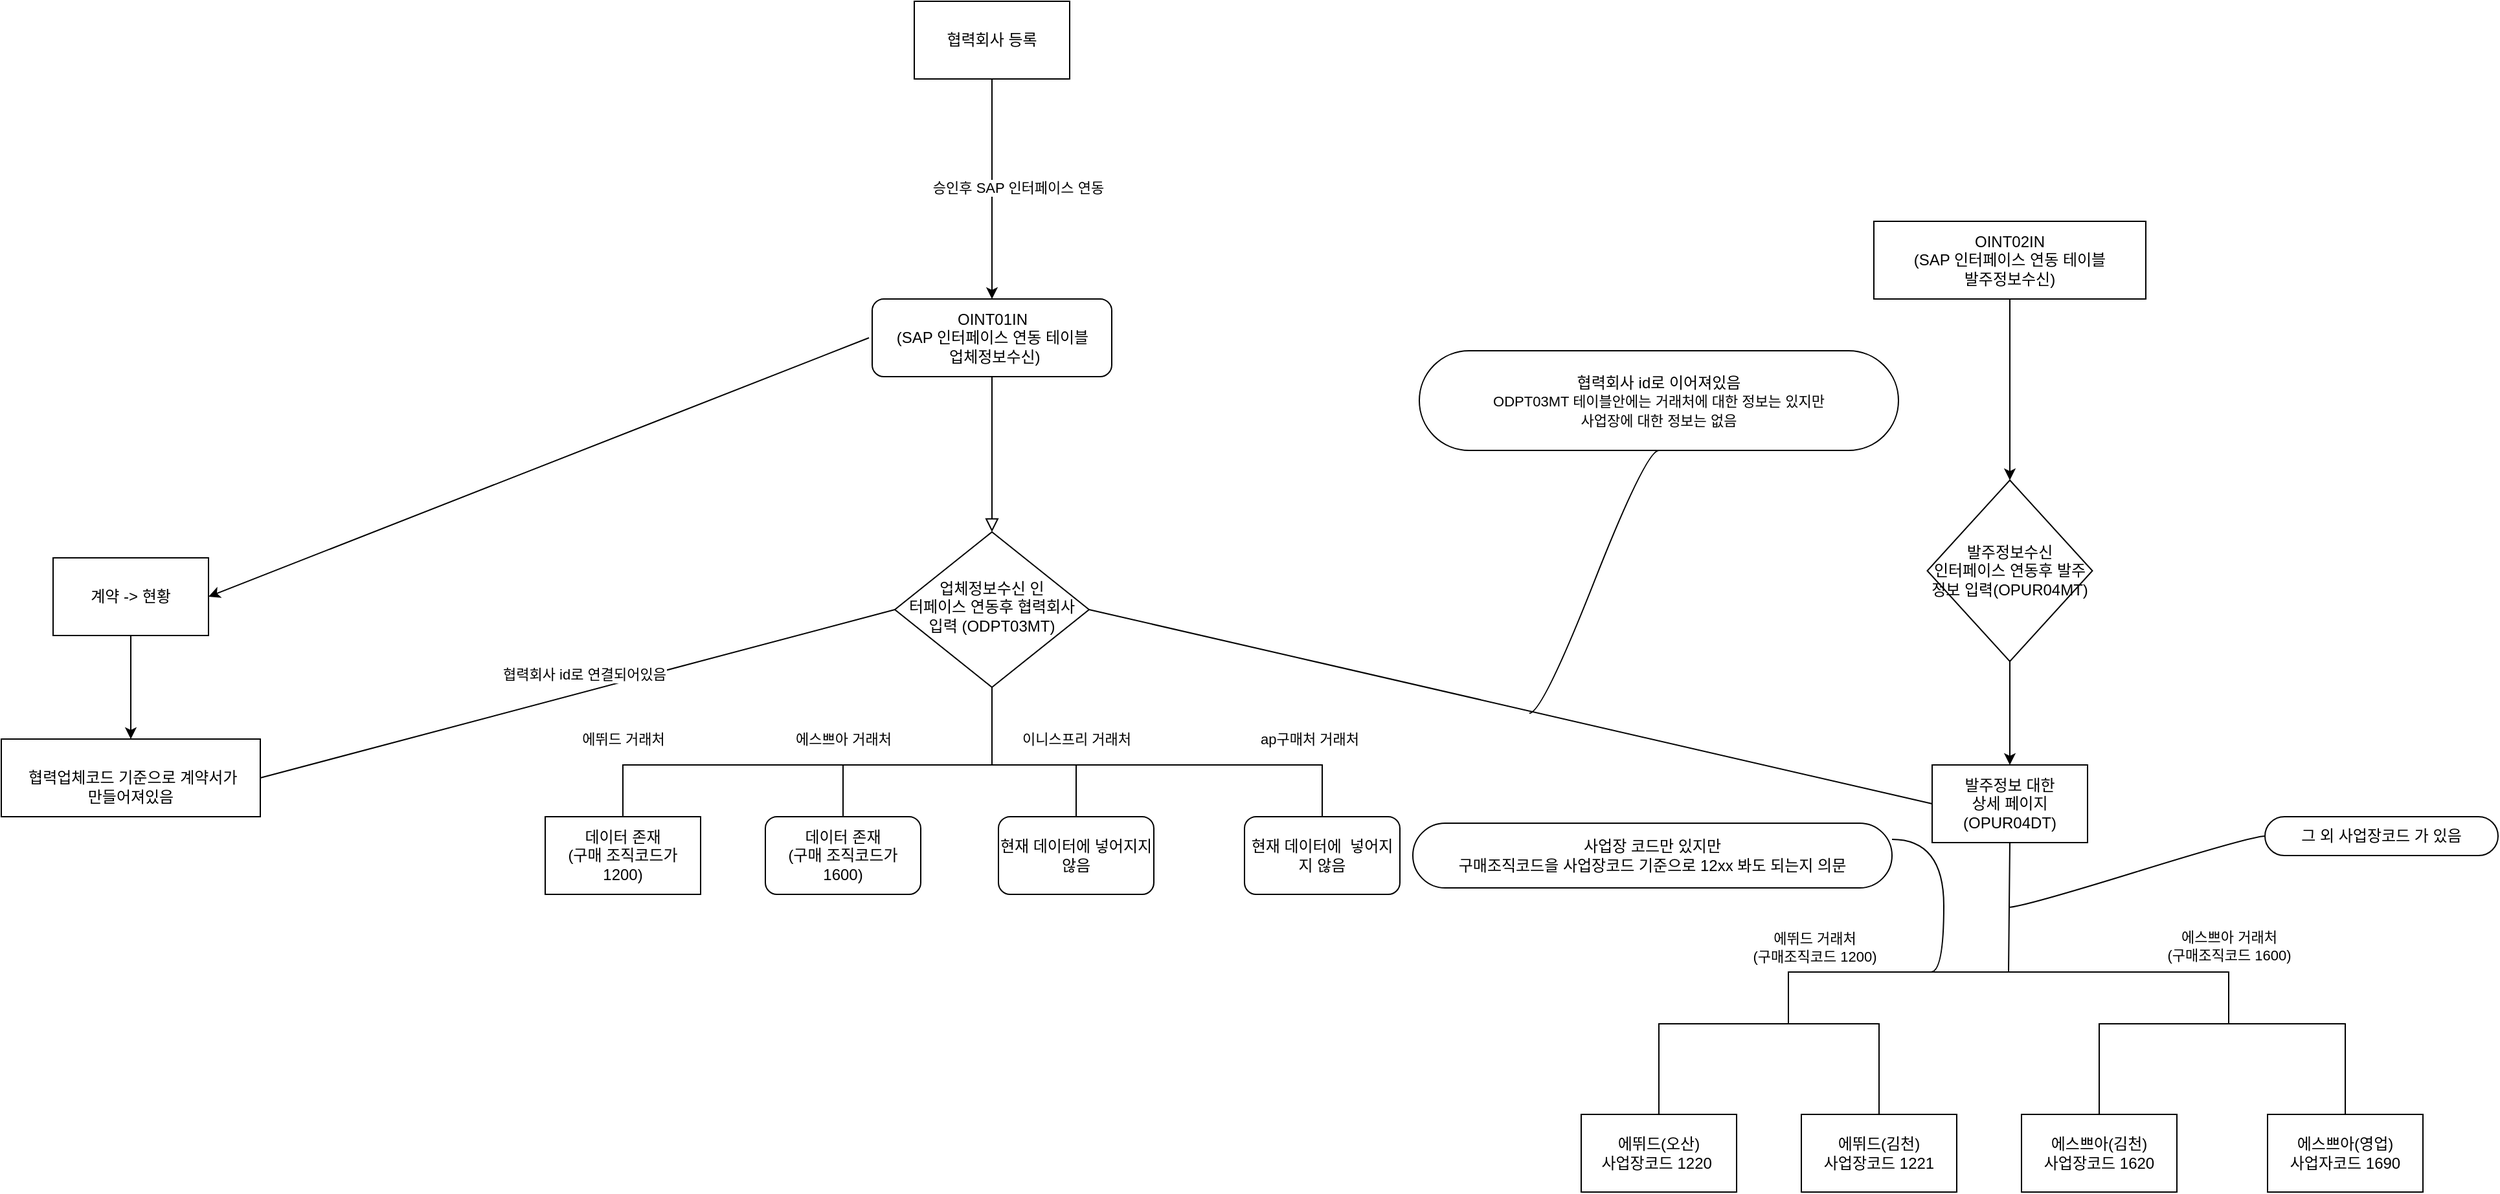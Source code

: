 <mxfile version="21.0.2" type="github">
  <diagram id="C5RBs43oDa-KdzZeNtuy" name="Page-1">
    <mxGraphModel dx="2261" dy="1876" grid="1" gridSize="10" guides="1" tooltips="1" connect="1" arrows="1" fold="1" page="1" pageScale="1" pageWidth="827" pageHeight="1169" math="0" shadow="0">
      <root>
        <mxCell id="WIyWlLk6GJQsqaUBKTNV-0" />
        <mxCell id="WIyWlLk6GJQsqaUBKTNV-1" parent="WIyWlLk6GJQsqaUBKTNV-0" />
        <mxCell id="WIyWlLk6GJQsqaUBKTNV-2" value="" style="rounded=0;html=1;jettySize=auto;orthogonalLoop=1;fontSize=11;endArrow=block;endFill=0;endSize=8;strokeWidth=1;shadow=0;labelBackgroundColor=none;edgeStyle=orthogonalEdgeStyle;fontColor=default;" parent="WIyWlLk6GJQsqaUBKTNV-1" source="WIyWlLk6GJQsqaUBKTNV-3" target="WIyWlLk6GJQsqaUBKTNV-6" edge="1">
          <mxGeometry relative="1" as="geometry" />
        </mxCell>
        <mxCell id="WIyWlLk6GJQsqaUBKTNV-3" value="OINT01IN&lt;br&gt;(SAP 인터페이스 연동 테이블&lt;br&gt;&amp;nbsp;업체정보수신)" style="rounded=1;whiteSpace=wrap;html=1;fontSize=12;glass=0;strokeWidth=1;shadow=0;labelBackgroundColor=none;" parent="WIyWlLk6GJQsqaUBKTNV-1" vertex="1">
          <mxGeometry x="302.5" y="-20" width="185" height="60" as="geometry" />
        </mxCell>
        <mxCell id="WIyWlLk6GJQsqaUBKTNV-6" value="업체정보수신 인&lt;br&gt;터페이스 연동후 협력회사&lt;br&gt;입력 (ODPT03MT)" style="rhombus;whiteSpace=wrap;html=1;shadow=0;fontFamily=Helvetica;fontSize=12;align=center;strokeWidth=1;spacing=6;spacingTop=-4;labelBackgroundColor=none;" parent="WIyWlLk6GJQsqaUBKTNV-1" vertex="1">
          <mxGeometry x="320" y="160" width="150" height="120" as="geometry" />
        </mxCell>
        <mxCell id="WIyWlLk6GJQsqaUBKTNV-7" value="데이터 존재&lt;br&gt;(구매 조직코드가 1600)" style="rounded=1;whiteSpace=wrap;html=1;fontSize=12;glass=0;strokeWidth=1;shadow=0;labelBackgroundColor=none;" parent="WIyWlLk6GJQsqaUBKTNV-1" vertex="1">
          <mxGeometry x="220" y="380" width="120" height="60" as="geometry" />
        </mxCell>
        <mxCell id="I-JEFlABPEIqV226sDMK-3" value="현재 데이터에 넣어지지 않음" style="rounded=1;whiteSpace=wrap;html=1;" vertex="1" parent="WIyWlLk6GJQsqaUBKTNV-1">
          <mxGeometry x="400" y="380" width="120" height="60" as="geometry" />
        </mxCell>
        <mxCell id="I-JEFlABPEIqV226sDMK-6" value="ap구매처 거래처" style="endArrow=none;html=1;rounded=0;" edge="1" parent="WIyWlLk6GJQsqaUBKTNV-1" target="I-JEFlABPEIqV226sDMK-7">
          <mxGeometry x="0.565" y="20" width="50" height="50" relative="1" as="geometry">
            <mxPoint x="460" y="340" as="sourcePoint" />
            <mxPoint x="650" y="390" as="targetPoint" />
            <Array as="points">
              <mxPoint x="650" y="340" />
            </Array>
            <mxPoint as="offset" />
          </mxGeometry>
        </mxCell>
        <mxCell id="I-JEFlABPEIqV226sDMK-7" value="현재 데이터에&amp;nbsp; 넣어지지 않음" style="rounded=1;whiteSpace=wrap;html=1;" vertex="1" parent="WIyWlLk6GJQsqaUBKTNV-1">
          <mxGeometry x="590" y="380" width="120" height="60" as="geometry" />
        </mxCell>
        <mxCell id="I-JEFlABPEIqV226sDMK-9" value="데이터 존재&lt;br&gt;(구매 조직코드가 1200)" style="rounded=0;whiteSpace=wrap;html=1;" vertex="1" parent="WIyWlLk6GJQsqaUBKTNV-1">
          <mxGeometry x="50" y="380" width="120" height="60" as="geometry" />
        </mxCell>
        <mxCell id="I-JEFlABPEIqV226sDMK-10" value="OINT02IN&lt;br&gt;(SAP 인터페이스 연동 테이블&lt;br&gt;발주정보수신)" style="whiteSpace=wrap;html=1;" vertex="1" parent="WIyWlLk6GJQsqaUBKTNV-1">
          <mxGeometry x="1076" y="-80" width="210" height="60" as="geometry" />
        </mxCell>
        <mxCell id="I-JEFlABPEIqV226sDMK-11" value="" style="endArrow=classic;html=1;rounded=0;exitX=0.5;exitY=1;exitDx=0;exitDy=0;entryX=0.5;entryY=0;entryDx=0;entryDy=0;" edge="1" parent="WIyWlLk6GJQsqaUBKTNV-1" source="I-JEFlABPEIqV226sDMK-10" target="I-JEFlABPEIqV226sDMK-12">
          <mxGeometry width="50" height="50" relative="1" as="geometry">
            <mxPoint x="1110" y="170" as="sourcePoint" />
            <mxPoint x="1105" y="170" as="targetPoint" />
          </mxGeometry>
        </mxCell>
        <mxCell id="I-JEFlABPEIqV226sDMK-12" value="발주정보수신 &lt;br&gt;인터페이스 연동후 발주정보 입력(OPUR04MT)" style="rhombus;whiteSpace=wrap;html=1;" vertex="1" parent="WIyWlLk6GJQsqaUBKTNV-1">
          <mxGeometry x="1117.25" y="120" width="127.5" height="140" as="geometry" />
        </mxCell>
        <mxCell id="I-JEFlABPEIqV226sDMK-14" value="발주정보 대한 &lt;br&gt;상세 페이지&lt;br&gt;(OPUR04DT)" style="rounded=0;whiteSpace=wrap;html=1;" vertex="1" parent="WIyWlLk6GJQsqaUBKTNV-1">
          <mxGeometry x="1121" y="340" width="120" height="60" as="geometry" />
        </mxCell>
        <mxCell id="I-JEFlABPEIqV226sDMK-15" value="" style="endArrow=none;html=1;rounded=0;entryX=0.5;entryY=1;entryDx=0;entryDy=0;" edge="1" parent="WIyWlLk6GJQsqaUBKTNV-1" target="WIyWlLk6GJQsqaUBKTNV-6">
          <mxGeometry width="50" height="50" relative="1" as="geometry">
            <mxPoint x="395" y="340" as="sourcePoint" />
            <mxPoint x="280" y="250" as="targetPoint" />
          </mxGeometry>
        </mxCell>
        <mxCell id="I-JEFlABPEIqV226sDMK-16" value="에뛰드 거래처" style="endArrow=none;html=1;rounded=0;exitX=0.5;exitY=0;exitDx=0;exitDy=0;" edge="1" parent="WIyWlLk6GJQsqaUBKTNV-1" source="I-JEFlABPEIqV226sDMK-9">
          <mxGeometry x="-0.619" y="20" width="50" height="50" relative="1" as="geometry">
            <mxPoint x="110" y="340" as="sourcePoint" />
            <mxPoint x="280" y="340" as="targetPoint" />
            <Array as="points">
              <mxPoint x="110" y="340" />
            </Array>
            <mxPoint as="offset" />
          </mxGeometry>
        </mxCell>
        <mxCell id="I-JEFlABPEIqV226sDMK-17" value="에스쁘아 거래처" style="endArrow=none;html=1;rounded=0;exitX=0.5;exitY=0;exitDx=0;exitDy=0;" edge="1" parent="WIyWlLk6GJQsqaUBKTNV-1" source="WIyWlLk6GJQsqaUBKTNV-7">
          <mxGeometry x="1" y="20" width="50" height="50" relative="1" as="geometry">
            <mxPoint x="230" y="390" as="sourcePoint" />
            <mxPoint x="280" y="340" as="targetPoint" />
            <mxPoint x="20" y="-20" as="offset" />
          </mxGeometry>
        </mxCell>
        <mxCell id="I-JEFlABPEIqV226sDMK-18" value="이니스프리 거래처" style="endArrow=none;html=1;rounded=0;entryX=0.5;entryY=0;entryDx=0;entryDy=0;" edge="1" parent="WIyWlLk6GJQsqaUBKTNV-1" target="I-JEFlABPEIqV226sDMK-3">
          <mxGeometry x="0.636" y="-20" width="50" height="50" relative="1" as="geometry">
            <mxPoint x="280" y="340" as="sourcePoint" />
            <mxPoint x="470" y="340" as="targetPoint" />
            <Array as="points">
              <mxPoint x="380" y="340" />
              <mxPoint x="460" y="340" />
            </Array>
            <mxPoint x="20" y="-20" as="offset" />
          </mxGeometry>
        </mxCell>
        <mxCell id="I-JEFlABPEIqV226sDMK-19" value="" style="endArrow=classic;html=1;rounded=0;entryX=0.5;entryY=0;entryDx=0;entryDy=0;exitX=0.5;exitY=1;exitDx=0;exitDy=0;" edge="1" parent="WIyWlLk6GJQsqaUBKTNV-1" source="I-JEFlABPEIqV226sDMK-12" target="I-JEFlABPEIqV226sDMK-14">
          <mxGeometry width="50" height="50" relative="1" as="geometry">
            <mxPoint x="1110" y="350" as="sourcePoint" />
            <mxPoint x="1160" y="300" as="targetPoint" />
          </mxGeometry>
        </mxCell>
        <mxCell id="I-JEFlABPEIqV226sDMK-20" value="" style="endArrow=none;html=1;rounded=0;exitX=0.5;exitY=0;exitDx=0;exitDy=0;entryX=0.5;entryY=1;entryDx=0;entryDy=0;" edge="1" parent="WIyWlLk6GJQsqaUBKTNV-1" source="I-JEFlABPEIqV226sDMK-25" target="I-JEFlABPEIqV226sDMK-14">
          <mxGeometry width="50" height="50" relative="1" as="geometry">
            <mxPoint x="910" y="550" as="sourcePoint" />
            <mxPoint x="1180" y="430" as="targetPoint" />
            <Array as="points">
              <mxPoint x="910" y="540" />
              <mxPoint x="1010" y="540" />
              <mxPoint x="1010" y="500" />
              <mxPoint x="1180" y="500" />
            </Array>
          </mxGeometry>
        </mxCell>
        <mxCell id="I-JEFlABPEIqV226sDMK-24" value="에뛰드 거래처&lt;br&gt;(구매조직코드 1200)" style="edgeLabel;html=1;align=center;verticalAlign=middle;resizable=0;points=[];" vertex="1" connectable="0" parent="I-JEFlABPEIqV226sDMK-20">
          <mxGeometry x="-0.193" relative="1" as="geometry">
            <mxPoint x="20" y="-36" as="offset" />
          </mxGeometry>
        </mxCell>
        <mxCell id="I-JEFlABPEIqV226sDMK-25" value="에뛰드(오산)&lt;br&gt;사업장코드 1220&amp;nbsp;" style="rounded=0;whiteSpace=wrap;html=1;" vertex="1" parent="WIyWlLk6GJQsqaUBKTNV-1">
          <mxGeometry x="850" y="610" width="120" height="60" as="geometry" />
        </mxCell>
        <mxCell id="I-JEFlABPEIqV226sDMK-26" value="" style="endArrow=none;html=1;rounded=0;" edge="1" parent="WIyWlLk6GJQsqaUBKTNV-1" target="I-JEFlABPEIqV226sDMK-27">
          <mxGeometry width="50" height="50" relative="1" as="geometry">
            <mxPoint x="1010" y="540" as="sourcePoint" />
            <mxPoint x="1120" y="600" as="targetPoint" />
            <Array as="points">
              <mxPoint x="1080" y="540" />
            </Array>
          </mxGeometry>
        </mxCell>
        <mxCell id="I-JEFlABPEIqV226sDMK-27" value="에뛰드(김천)&lt;br&gt;사업장코드 1221" style="rounded=0;whiteSpace=wrap;html=1;" vertex="1" parent="WIyWlLk6GJQsqaUBKTNV-1">
          <mxGeometry x="1020" y="610" width="120" height="60" as="geometry" />
        </mxCell>
        <mxCell id="I-JEFlABPEIqV226sDMK-28" value="" style="endArrow=none;html=1;rounded=0;" edge="1" parent="WIyWlLk6GJQsqaUBKTNV-1" target="I-JEFlABPEIqV226sDMK-29">
          <mxGeometry width="50" height="50" relative="1" as="geometry">
            <mxPoint x="1180" y="500" as="sourcePoint" />
            <mxPoint x="1250" y="590" as="targetPoint" />
            <Array as="points">
              <mxPoint x="1350" y="500" />
              <mxPoint x="1350" y="540" />
              <mxPoint x="1250" y="540" />
            </Array>
          </mxGeometry>
        </mxCell>
        <mxCell id="I-JEFlABPEIqV226sDMK-29" value="에스쁘아(김천)&lt;br&gt;사업장코드 1620" style="rounded=0;whiteSpace=wrap;html=1;" vertex="1" parent="WIyWlLk6GJQsqaUBKTNV-1">
          <mxGeometry x="1190" y="610" width="120" height="60" as="geometry" />
        </mxCell>
        <mxCell id="I-JEFlABPEIqV226sDMK-30" value="에스쁘아 거래처&lt;br&gt;(구매조직코드 1600)" style="endArrow=none;html=1;rounded=0;" edge="1" parent="WIyWlLk6GJQsqaUBKTNV-1" target="I-JEFlABPEIqV226sDMK-31">
          <mxGeometry x="-0.6" y="60" width="50" height="50" relative="1" as="geometry">
            <mxPoint x="1310" y="540" as="sourcePoint" />
            <mxPoint x="1440" y="600" as="targetPoint" />
            <Array as="points">
              <mxPoint x="1440" y="540" />
            </Array>
            <mxPoint as="offset" />
          </mxGeometry>
        </mxCell>
        <mxCell id="I-JEFlABPEIqV226sDMK-31" value="에스쁘아(영업)&lt;br&gt;사업자코드 1690" style="rounded=0;whiteSpace=wrap;html=1;" vertex="1" parent="WIyWlLk6GJQsqaUBKTNV-1">
          <mxGeometry x="1380" y="610" width="120" height="60" as="geometry" />
        </mxCell>
        <mxCell id="I-JEFlABPEIqV226sDMK-33" value="협력회사 등록" style="rounded=0;whiteSpace=wrap;html=1;" vertex="1" parent="WIyWlLk6GJQsqaUBKTNV-1">
          <mxGeometry x="335" y="-250" width="120" height="60" as="geometry" />
        </mxCell>
        <mxCell id="I-JEFlABPEIqV226sDMK-34" value="승인후 SAP 인터페이스 연동" style="endArrow=classic;html=1;rounded=0;exitX=0.5;exitY=1;exitDx=0;exitDy=0;entryX=0.5;entryY=0;entryDx=0;entryDy=0;" edge="1" parent="WIyWlLk6GJQsqaUBKTNV-1" source="I-JEFlABPEIqV226sDMK-33" target="WIyWlLk6GJQsqaUBKTNV-3">
          <mxGeometry x="-0.02" y="20" width="50" height="50" relative="1" as="geometry">
            <mxPoint x="160" y="120" as="sourcePoint" />
            <mxPoint x="300" y="10" as="targetPoint" />
            <Array as="points">
              <mxPoint x="395" y="-100" />
            </Array>
            <mxPoint as="offset" />
          </mxGeometry>
        </mxCell>
        <mxCell id="I-JEFlABPEIqV226sDMK-35" value="" style="endArrow=classic;html=1;rounded=0;entryX=1;entryY=0.5;entryDx=0;entryDy=0;" edge="1" parent="WIyWlLk6GJQsqaUBKTNV-1" target="I-JEFlABPEIqV226sDMK-37">
          <mxGeometry width="50" height="50" relative="1" as="geometry">
            <mxPoint x="300" y="10" as="sourcePoint" />
            <mxPoint x="-200" y="220" as="targetPoint" />
          </mxGeometry>
        </mxCell>
        <mxCell id="I-JEFlABPEIqV226sDMK-37" value="계약 -&amp;gt; 현황" style="rounded=0;whiteSpace=wrap;html=1;" vertex="1" parent="WIyWlLk6GJQsqaUBKTNV-1">
          <mxGeometry x="-330" y="180" width="120" height="60" as="geometry" />
        </mxCell>
        <mxCell id="I-JEFlABPEIqV226sDMK-38" value="&lt;br&gt;&amp;nbsp;협력업체코드 기준으로 계약서가 &lt;br&gt;만들어져있음" style="rounded=0;whiteSpace=wrap;html=1;" vertex="1" parent="WIyWlLk6GJQsqaUBKTNV-1">
          <mxGeometry x="-370" y="320" width="200" height="60" as="geometry" />
        </mxCell>
        <mxCell id="I-JEFlABPEIqV226sDMK-39" value="" style="endArrow=classic;html=1;rounded=0;exitX=0.5;exitY=1;exitDx=0;exitDy=0;entryX=0.5;entryY=0;entryDx=0;entryDy=0;" edge="1" parent="WIyWlLk6GJQsqaUBKTNV-1" source="I-JEFlABPEIqV226sDMK-37" target="I-JEFlABPEIqV226sDMK-38">
          <mxGeometry width="50" height="50" relative="1" as="geometry">
            <mxPoint x="-170" y="280" as="sourcePoint" />
            <mxPoint x="-120" y="230" as="targetPoint" />
          </mxGeometry>
        </mxCell>
        <mxCell id="I-JEFlABPEIqV226sDMK-40" value="" style="endArrow=none;html=1;rounded=0;exitX=1;exitY=0.5;exitDx=0;exitDy=0;entryX=0;entryY=0.5;entryDx=0;entryDy=0;" edge="1" parent="WIyWlLk6GJQsqaUBKTNV-1" source="I-JEFlABPEIqV226sDMK-38" target="WIyWlLk6GJQsqaUBKTNV-6">
          <mxGeometry width="50" height="50" relative="1" as="geometry">
            <mxPoint x="-120" y="300" as="sourcePoint" />
            <mxPoint x="-70" y="250" as="targetPoint" />
          </mxGeometry>
        </mxCell>
        <mxCell id="I-JEFlABPEIqV226sDMK-41" value="협력회사 id로 연결되어있음" style="edgeLabel;html=1;align=center;verticalAlign=middle;resizable=0;points=[];" vertex="1" connectable="0" parent="I-JEFlABPEIqV226sDMK-40">
          <mxGeometry x="-0.095" y="-1" relative="1" as="geometry">
            <mxPoint x="28" y="-22" as="offset" />
          </mxGeometry>
        </mxCell>
        <mxCell id="I-JEFlABPEIqV226sDMK-43" value="그 외 사업장코드 가 있음" style="whiteSpace=wrap;html=1;rounded=1;arcSize=50;align=center;verticalAlign=middle;strokeWidth=1;autosize=1;spacing=4;treeFolding=1;treeMoving=1;newEdgeStyle={&quot;edgeStyle&quot;:&quot;entityRelationEdgeStyle&quot;,&quot;startArrow&quot;:&quot;none&quot;,&quot;endArrow&quot;:&quot;none&quot;,&quot;segment&quot;:10,&quot;curved&quot;:1,&quot;sourcePerimeterSpacing&quot;:0,&quot;targetPerimeterSpacing&quot;:0};" vertex="1" parent="WIyWlLk6GJQsqaUBKTNV-1">
          <mxGeometry x="1378" y="380" width="180" height="30" as="geometry" />
        </mxCell>
        <mxCell id="I-JEFlABPEIqV226sDMK-44" value="" style="edgeStyle=entityRelationEdgeStyle;startArrow=none;endArrow=none;segment=10;curved=1;sourcePerimeterSpacing=0;targetPerimeterSpacing=0;rounded=0;" edge="1" target="I-JEFlABPEIqV226sDMK-43" parent="WIyWlLk6GJQsqaUBKTNV-1">
          <mxGeometry relative="1" as="geometry">
            <mxPoint x="1180" y="450" as="sourcePoint" />
          </mxGeometry>
        </mxCell>
        <mxCell id="I-JEFlABPEIqV226sDMK-46" value="" style="endArrow=none;html=1;rounded=0;exitX=1;exitY=0.5;exitDx=0;exitDy=0;entryX=0;entryY=0.5;entryDx=0;entryDy=0;" edge="1" parent="WIyWlLk6GJQsqaUBKTNV-1" source="WIyWlLk6GJQsqaUBKTNV-6" target="I-JEFlABPEIqV226sDMK-14">
          <mxGeometry x="-0.338" y="20" width="50" height="50" relative="1" as="geometry">
            <mxPoint x="930" y="100" as="sourcePoint" />
            <mxPoint x="980" y="50" as="targetPoint" />
            <mxPoint as="offset" />
          </mxGeometry>
        </mxCell>
        <mxCell id="I-JEFlABPEIqV226sDMK-47" value="협력회사 id로 이어져있음&lt;br style=&quot;border-color: var(--border-color); font-size: 11px;&quot;&gt;&lt;span style=&quot;font-size: 11px; background-color: rgb(255, 255, 255);&quot;&gt;ODPT03MT 테이블안에는 거래처에 대한 정보는 있지만&lt;/span&gt;&lt;br style=&quot;border-color: var(--border-color); font-size: 11px;&quot;&gt;&lt;span style=&quot;font-size: 11px; background-color: rgb(255, 255, 255);&quot;&gt;사업장에 대한 정보는 없음&lt;/span&gt;" style="whiteSpace=wrap;html=1;rounded=1;arcSize=50;align=center;verticalAlign=middle;strokeWidth=1;autosize=1;spacing=4;treeFolding=1;treeMoving=1;newEdgeStyle={&quot;edgeStyle&quot;:&quot;entityRelationEdgeStyle&quot;,&quot;startArrow&quot;:&quot;none&quot;,&quot;endArrow&quot;:&quot;none&quot;,&quot;segment&quot;:10,&quot;curved&quot;:1,&quot;sourcePerimeterSpacing&quot;:0,&quot;targetPerimeterSpacing&quot;:0};" vertex="1" parent="WIyWlLk6GJQsqaUBKTNV-1">
          <mxGeometry x="725" y="20" width="370" height="77" as="geometry" />
        </mxCell>
        <mxCell id="I-JEFlABPEIqV226sDMK-48" value="" style="edgeStyle=entityRelationEdgeStyle;startArrow=none;endArrow=none;segment=10;curved=1;sourcePerimeterSpacing=0;targetPerimeterSpacing=0;rounded=0;entryX=0.5;entryY=1;entryDx=0;entryDy=0;" edge="1" target="I-JEFlABPEIqV226sDMK-47" parent="WIyWlLk6GJQsqaUBKTNV-1">
          <mxGeometry relative="1" as="geometry">
            <mxPoint x="810" y="300" as="sourcePoint" />
          </mxGeometry>
        </mxCell>
        <mxCell id="I-JEFlABPEIqV226sDMK-49" value="사업장 코드만 있지만&lt;br&gt;구매조직코드을 사업장코드 기준으로 12xx 봐도 되는지 의문" style="whiteSpace=wrap;html=1;rounded=1;arcSize=50;align=center;verticalAlign=middle;strokeWidth=1;autosize=1;spacing=4;treeFolding=1;treeMoving=1;newEdgeStyle={&quot;edgeStyle&quot;:&quot;entityRelationEdgeStyle&quot;,&quot;startArrow&quot;:&quot;none&quot;,&quot;endArrow&quot;:&quot;none&quot;,&quot;segment&quot;:10,&quot;curved&quot;:1,&quot;sourcePerimeterSpacing&quot;:0,&quot;targetPerimeterSpacing&quot;:0};" vertex="1" parent="WIyWlLk6GJQsqaUBKTNV-1">
          <mxGeometry x="720" y="385" width="370" height="50" as="geometry" />
        </mxCell>
        <mxCell id="I-JEFlABPEIqV226sDMK-50" value="" style="edgeStyle=entityRelationEdgeStyle;startArrow=none;endArrow=none;segment=10;curved=1;sourcePerimeterSpacing=0;targetPerimeterSpacing=0;rounded=0;entryX=1;entryY=0.25;entryDx=0;entryDy=0;" edge="1" target="I-JEFlABPEIqV226sDMK-49" parent="WIyWlLk6GJQsqaUBKTNV-1">
          <mxGeometry relative="1" as="geometry">
            <mxPoint x="1120" y="500" as="sourcePoint" />
          </mxGeometry>
        </mxCell>
      </root>
    </mxGraphModel>
  </diagram>
</mxfile>
